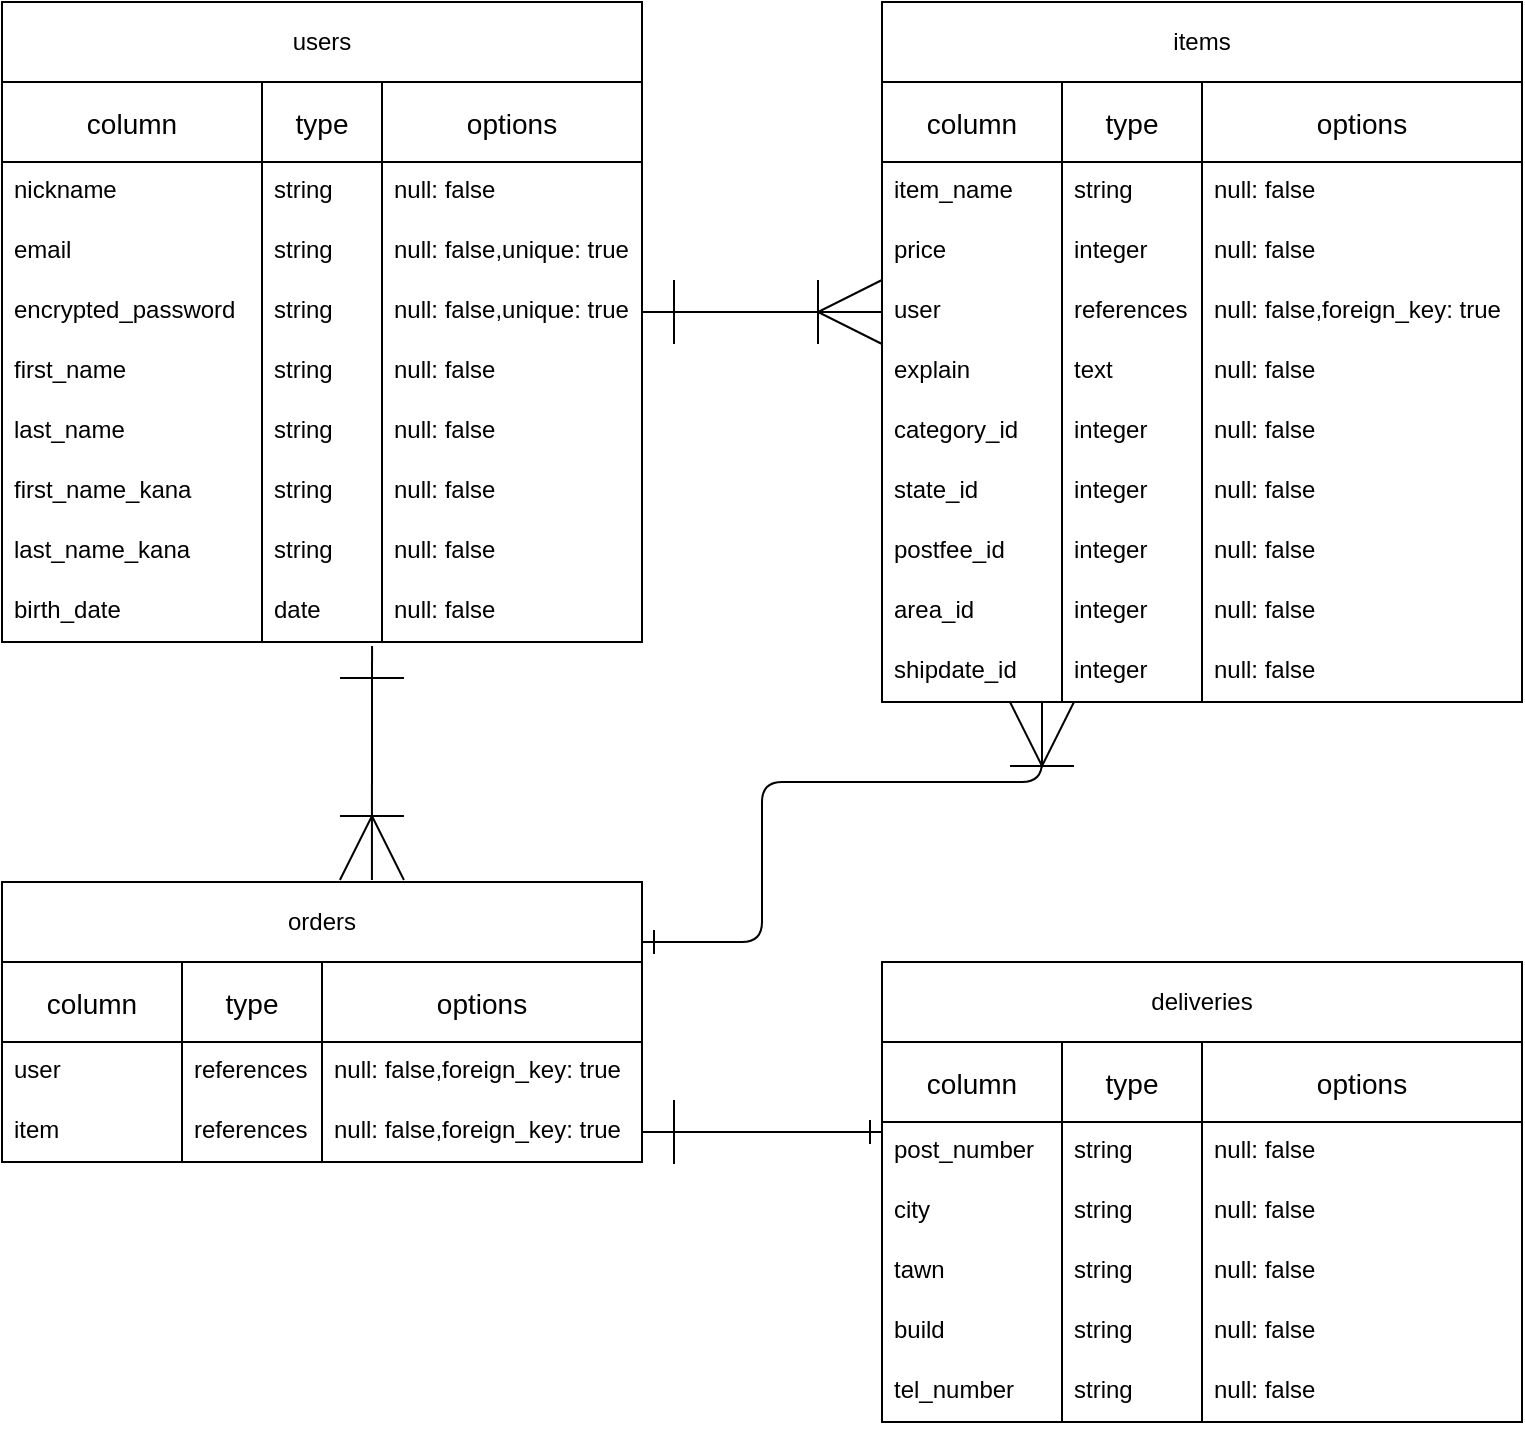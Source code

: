<mxfile>
    <diagram id="IiIE51ONClDgoYbZXVTl" name="ページ1">
        <mxGraphModel dx="348" dy="769" grid="1" gridSize="10" guides="0" tooltips="1" connect="1" arrows="1" fold="1" page="1" pageScale="1" pageWidth="827" pageHeight="1169" math="0" shadow="0">
            <root>
                <object label="" id="0">
                    <mxCell/>
                </object>
                <mxCell id="1" parent="0"/>
                <mxCell id="36" value="column" style="swimlane;fontStyle=0;childLayout=stackLayout;horizontal=1;startSize=40;horizontalStack=0;resizeParent=1;resizeParentMax=0;resizeLast=0;collapsible=1;marginBottom=0;align=center;fontSize=14;" parent="1" vertex="1">
                    <mxGeometry x="40" y="160" width="130" height="280" as="geometry">
                        <mxRectangle x="40" y="280" width="50" height="40" as="alternateBounds"/>
                    </mxGeometry>
                </mxCell>
                <mxCell id="37" value="nickname" style="text;strokeColor=none;fillColor=none;spacingLeft=4;spacingRight=4;overflow=hidden;rotatable=0;points=[[0,0.5],[1,0.5]];portConstraint=eastwest;fontSize=12;" parent="36" vertex="1">
                    <mxGeometry y="40" width="130" height="30" as="geometry"/>
                </mxCell>
                <mxCell id="38" value="email" style="text;strokeColor=none;fillColor=none;spacingLeft=4;spacingRight=4;overflow=hidden;rotatable=0;points=[[0,0.5],[1,0.5]];portConstraint=eastwest;fontSize=12;" parent="36" vertex="1">
                    <mxGeometry y="70" width="130" height="30" as="geometry"/>
                </mxCell>
                <mxCell id="60" value="encrypted_password" style="text;strokeColor=none;fillColor=none;spacingLeft=4;spacingRight=4;overflow=hidden;rotatable=0;points=[[0,0.5],[1,0.5]];portConstraint=eastwest;fontSize=12;" parent="36" vertex="1">
                    <mxGeometry y="100" width="130" height="30" as="geometry"/>
                </mxCell>
                <mxCell id="39" value="first_name" style="text;strokeColor=none;fillColor=none;spacingLeft=4;spacingRight=4;overflow=hidden;rotatable=0;points=[[0,0.5],[1,0.5]];portConstraint=eastwest;fontSize=12;" parent="36" vertex="1">
                    <mxGeometry y="130" width="130" height="30" as="geometry"/>
                </mxCell>
                <mxCell id="64" value="last_name" style="text;strokeColor=none;fillColor=none;spacingLeft=4;spacingRight=4;overflow=hidden;rotatable=0;points=[[0,0.5],[1,0.5]];portConstraint=eastwest;fontSize=12;" parent="36" vertex="1">
                    <mxGeometry y="160" width="130" height="30" as="geometry"/>
                </mxCell>
                <mxCell id="63" value="first_name_kana" style="text;strokeColor=none;fillColor=none;spacingLeft=4;spacingRight=4;overflow=hidden;rotatable=0;points=[[0,0.5],[1,0.5]];portConstraint=eastwest;fontSize=12;" parent="36" vertex="1">
                    <mxGeometry y="190" width="130" height="30" as="geometry"/>
                </mxCell>
                <mxCell id="62" value="last_name_kana" style="text;strokeColor=none;fillColor=none;spacingLeft=4;spacingRight=4;overflow=hidden;rotatable=0;points=[[0,0.5],[1,0.5]];portConstraint=eastwest;fontSize=12;" parent="36" vertex="1">
                    <mxGeometry y="220" width="130" height="30" as="geometry"/>
                </mxCell>
                <mxCell id="66" value="birth_date" style="text;strokeColor=none;fillColor=none;spacingLeft=4;spacingRight=4;overflow=hidden;rotatable=0;points=[[0,0.5],[1,0.5]];portConstraint=eastwest;fontSize=12;" parent="36" vertex="1">
                    <mxGeometry y="250" width="130" height="30" as="geometry"/>
                </mxCell>
                <mxCell id="71" value="type" style="swimlane;fontStyle=0;childLayout=stackLayout;horizontal=1;startSize=40;horizontalStack=0;resizeParent=1;resizeParentMax=0;resizeLast=0;collapsible=1;marginBottom=0;align=center;fontSize=14;" parent="1" vertex="1">
                    <mxGeometry x="170" y="160" width="60" height="280" as="geometry">
                        <mxRectangle x="170" y="280" width="50" height="40" as="alternateBounds"/>
                    </mxGeometry>
                </mxCell>
                <mxCell id="72" value="string" style="text;strokeColor=none;fillColor=none;spacingLeft=4;spacingRight=4;overflow=hidden;rotatable=0;points=[[0,0.5],[1,0.5]];portConstraint=eastwest;fontSize=12;" parent="71" vertex="1">
                    <mxGeometry y="40" width="60" height="30" as="geometry"/>
                </mxCell>
                <mxCell id="73" value="string    " style="text;strokeColor=none;fillColor=none;spacingLeft=4;spacingRight=4;overflow=hidden;rotatable=0;points=[[0,0.5],[1,0.5]];portConstraint=eastwest;fontSize=12;" parent="71" vertex="1">
                    <mxGeometry y="70" width="60" height="30" as="geometry"/>
                </mxCell>
                <mxCell id="74" value="string" style="text;strokeColor=none;fillColor=none;spacingLeft=4;spacingRight=4;overflow=hidden;rotatable=0;points=[[0,0.5],[1,0.5]];portConstraint=eastwest;fontSize=12;" parent="71" vertex="1">
                    <mxGeometry y="100" width="60" height="30" as="geometry"/>
                </mxCell>
                <mxCell id="75" value="string" style="text;strokeColor=none;fillColor=none;spacingLeft=4;spacingRight=4;overflow=hidden;rotatable=0;points=[[0,0.5],[1,0.5]];portConstraint=eastwest;fontSize=12;" parent="71" vertex="1">
                    <mxGeometry y="130" width="60" height="30" as="geometry"/>
                </mxCell>
                <mxCell id="76" value="string" style="text;strokeColor=none;fillColor=none;spacingLeft=4;spacingRight=4;overflow=hidden;rotatable=0;points=[[0,0.5],[1,0.5]];portConstraint=eastwest;fontSize=12;" parent="71" vertex="1">
                    <mxGeometry y="160" width="60" height="30" as="geometry"/>
                </mxCell>
                <mxCell id="77" value="string" style="text;strokeColor=none;fillColor=none;spacingLeft=4;spacingRight=4;overflow=hidden;rotatable=0;points=[[0,0.5],[1,0.5]];portConstraint=eastwest;fontSize=12;" parent="71" vertex="1">
                    <mxGeometry y="190" width="60" height="30" as="geometry"/>
                </mxCell>
                <mxCell id="78" value="string" style="text;strokeColor=none;fillColor=none;spacingLeft=4;spacingRight=4;overflow=hidden;rotatable=0;points=[[0,0.5],[1,0.5]];portConstraint=eastwest;fontSize=12;" parent="71" vertex="1">
                    <mxGeometry y="220" width="60" height="30" as="geometry"/>
                </mxCell>
                <mxCell id="79" value="date" style="text;strokeColor=none;fillColor=none;spacingLeft=4;spacingRight=4;overflow=hidden;rotatable=0;points=[[0,0.5],[1,0.5]];portConstraint=eastwest;fontSize=12;" parent="71" vertex="1">
                    <mxGeometry y="250" width="60" height="30" as="geometry"/>
                </mxCell>
                <mxCell id="80" value="options" style="swimlane;fontStyle=0;childLayout=stackLayout;horizontal=1;startSize=40;horizontalStack=0;resizeParent=1;resizeParentMax=0;resizeLast=0;collapsible=1;marginBottom=0;align=center;fontSize=14;" parent="1" vertex="1">
                    <mxGeometry x="230" y="160" width="130" height="280" as="geometry">
                        <mxRectangle x="40" y="280" width="50" height="40" as="alternateBounds"/>
                    </mxGeometry>
                </mxCell>
                <mxCell id="81" value="null: false" style="text;strokeColor=none;fillColor=none;spacingLeft=4;spacingRight=4;overflow=hidden;rotatable=0;points=[[0,0.5],[1,0.5]];portConstraint=eastwest;fontSize=12;" parent="80" vertex="1">
                    <mxGeometry y="40" width="130" height="30" as="geometry"/>
                </mxCell>
                <mxCell id="82" value="null: false,unique: true" style="text;strokeColor=none;fillColor=none;spacingLeft=4;spacingRight=4;overflow=hidden;rotatable=0;points=[[0,0.5],[1,0.5]];portConstraint=eastwest;fontSize=12;" parent="80" vertex="1">
                    <mxGeometry y="70" width="130" height="30" as="geometry"/>
                </mxCell>
                <mxCell id="89" value="null: false,unique: true" style="text;strokeColor=none;fillColor=none;spacingLeft=4;spacingRight=4;overflow=hidden;rotatable=0;points=[[0,0.5],[1,0.5]];portConstraint=eastwest;fontSize=12;" parent="80" vertex="1">
                    <mxGeometry y="100" width="130" height="30" as="geometry"/>
                </mxCell>
                <mxCell id="84" value="null: false" style="text;strokeColor=none;fillColor=none;spacingLeft=4;spacingRight=4;overflow=hidden;rotatable=0;points=[[0,0.5],[1,0.5]];portConstraint=eastwest;fontSize=12;" parent="80" vertex="1">
                    <mxGeometry y="130" width="130" height="30" as="geometry"/>
                </mxCell>
                <mxCell id="85" value="null: false" style="text;strokeColor=none;fillColor=none;spacingLeft=4;spacingRight=4;overflow=hidden;rotatable=0;points=[[0,0.5],[1,0.5]];portConstraint=eastwest;fontSize=12;" parent="80" vertex="1">
                    <mxGeometry y="160" width="130" height="30" as="geometry"/>
                </mxCell>
                <mxCell id="86" value="null: false" style="text;strokeColor=none;fillColor=none;spacingLeft=4;spacingRight=4;overflow=hidden;rotatable=0;points=[[0,0.5],[1,0.5]];portConstraint=eastwest;fontSize=12;" parent="80" vertex="1">
                    <mxGeometry y="190" width="130" height="30" as="geometry"/>
                </mxCell>
                <mxCell id="87" value="null: false" style="text;strokeColor=none;fillColor=none;spacingLeft=4;spacingRight=4;overflow=hidden;rotatable=0;points=[[0,0.5],[1,0.5]];portConstraint=eastwest;fontSize=12;" parent="80" vertex="1">
                    <mxGeometry y="220" width="130" height="30" as="geometry"/>
                </mxCell>
                <mxCell id="88" value="null: false" style="text;strokeColor=none;fillColor=none;spacingLeft=4;spacingRight=4;overflow=hidden;rotatable=0;points=[[0,0.5],[1,0.5]];portConstraint=eastwest;fontSize=12;" parent="80" vertex="1">
                    <mxGeometry y="250" width="130" height="30" as="geometry"/>
                </mxCell>
                <mxCell id="90" value="users" style="whiteSpace=wrap;html=1;align=center;" parent="1" vertex="1">
                    <mxGeometry x="40" y="120" width="320" height="40" as="geometry"/>
                </mxCell>
                <mxCell id="91" value="items" style="whiteSpace=wrap;html=1;align=center;" parent="1" vertex="1">
                    <mxGeometry x="480" y="120" width="320" height="40" as="geometry"/>
                </mxCell>
                <mxCell id="92" value="column" style="swimlane;fontStyle=0;childLayout=stackLayout;horizontal=1;startSize=40;horizontalStack=0;resizeParent=1;resizeParentMax=0;resizeLast=0;collapsible=1;marginBottom=0;align=center;fontSize=14;" parent="1" vertex="1">
                    <mxGeometry x="480" y="160" width="90" height="310" as="geometry">
                        <mxRectangle x="40" y="280" width="50" height="40" as="alternateBounds"/>
                    </mxGeometry>
                </mxCell>
                <mxCell id="93" value="item_name" style="text;strokeColor=none;fillColor=none;spacingLeft=4;spacingRight=4;overflow=hidden;rotatable=0;points=[[0,0.5],[1,0.5]];portConstraint=eastwest;fontSize=12;" parent="92" vertex="1">
                    <mxGeometry y="40" width="90" height="30" as="geometry"/>
                </mxCell>
                <mxCell id="94" value="price" style="text;strokeColor=none;fillColor=none;spacingLeft=4;spacingRight=4;overflow=hidden;rotatable=0;points=[[0,0.5],[1,0.5]];portConstraint=eastwest;fontSize=12;" parent="92" vertex="1">
                    <mxGeometry y="70" width="90" height="30" as="geometry"/>
                </mxCell>
                <mxCell id="147" value="user " style="text;strokeColor=none;fillColor=none;spacingLeft=4;spacingRight=4;overflow=hidden;rotatable=0;points=[[0,0.5],[1,0.5]];portConstraint=eastwest;fontSize=12;" parent="92" vertex="1">
                    <mxGeometry y="100" width="90" height="30" as="geometry"/>
                </mxCell>
                <mxCell id="213" value="explain " style="text;strokeColor=none;fillColor=none;spacingLeft=4;spacingRight=4;overflow=hidden;rotatable=0;points=[[0,0.5],[1,0.5]];portConstraint=eastwest;fontSize=12;" parent="92" vertex="1">
                    <mxGeometry y="130" width="90" height="30" as="geometry"/>
                </mxCell>
                <mxCell id="152" value="category_id" style="text;strokeColor=none;fillColor=none;spacingLeft=4;spacingRight=4;overflow=hidden;rotatable=0;points=[[0,0.5],[1,0.5]];portConstraint=eastwest;fontSize=12;" parent="92" vertex="1">
                    <mxGeometry y="160" width="90" height="30" as="geometry"/>
                </mxCell>
                <mxCell id="151" value="state_id" style="text;strokeColor=none;fillColor=none;spacingLeft=4;spacingRight=4;overflow=hidden;rotatable=0;points=[[0,0.5],[1,0.5]];portConstraint=eastwest;fontSize=12;" parent="92" vertex="1">
                    <mxGeometry y="190" width="90" height="30" as="geometry"/>
                </mxCell>
                <mxCell id="220" value="postfee_id" style="text;strokeColor=none;fillColor=none;spacingLeft=4;spacingRight=4;overflow=hidden;rotatable=0;points=[[0,0.5],[1,0.5]];portConstraint=eastwest;fontSize=12;" vertex="1" parent="92">
                    <mxGeometry y="220" width="90" height="30" as="geometry"/>
                </mxCell>
                <mxCell id="150" value="area_id" style="text;strokeColor=none;fillColor=none;spacingLeft=4;spacingRight=4;overflow=hidden;rotatable=0;points=[[0,0.5],[1,0.5]];portConstraint=eastwest;fontSize=12;" parent="92" vertex="1">
                    <mxGeometry y="250" width="90" height="30" as="geometry"/>
                </mxCell>
                <mxCell id="149" value="shipdate_id" style="text;strokeColor=none;fillColor=none;spacingLeft=4;spacingRight=4;overflow=hidden;rotatable=0;points=[[0,0.5],[1,0.5]];portConstraint=eastwest;fontSize=12;" parent="92" vertex="1">
                    <mxGeometry y="280" width="90" height="30" as="geometry"/>
                </mxCell>
                <mxCell id="101" value="type" style="swimlane;fontStyle=0;childLayout=stackLayout;horizontal=1;startSize=40;horizontalStack=0;resizeParent=1;resizeParentMax=0;resizeLast=0;collapsible=1;marginBottom=0;align=center;fontSize=14;" parent="1" vertex="1">
                    <mxGeometry x="570" y="160" width="70" height="310" as="geometry">
                        <mxRectangle x="610" y="160" width="50" height="40" as="alternateBounds"/>
                    </mxGeometry>
                </mxCell>
                <mxCell id="102" value="string" style="text;strokeColor=none;fillColor=none;spacingLeft=4;spacingRight=4;overflow=hidden;rotatable=0;points=[[0,0.5],[1,0.5]];portConstraint=eastwest;fontSize=12;" parent="101" vertex="1">
                    <mxGeometry y="40" width="70" height="30" as="geometry"/>
                </mxCell>
                <mxCell id="103" value="integer" style="text;strokeColor=none;fillColor=none;spacingLeft=4;spacingRight=4;overflow=hidden;rotatable=0;points=[[0,0.5],[1,0.5]];portConstraint=eastwest;fontSize=12;" parent="101" vertex="1">
                    <mxGeometry y="70" width="70" height="30" as="geometry"/>
                </mxCell>
                <mxCell id="158" value="references" style="text;strokeColor=none;fillColor=none;spacingLeft=4;spacingRight=4;overflow=hidden;rotatable=0;points=[[0,0.5],[1,0.5]];portConstraint=eastwest;fontSize=12;" parent="101" vertex="1">
                    <mxGeometry y="100" width="70" height="30" as="geometry"/>
                </mxCell>
                <mxCell id="214" value="text" style="text;strokeColor=none;fillColor=none;spacingLeft=4;spacingRight=4;overflow=hidden;rotatable=0;points=[[0,0.5],[1,0.5]];portConstraint=eastwest;fontSize=12;" parent="101" vertex="1">
                    <mxGeometry y="130" width="70" height="30" as="geometry"/>
                </mxCell>
                <mxCell id="157" value="integer" style="text;strokeColor=none;fillColor=none;spacingLeft=4;spacingRight=4;overflow=hidden;rotatable=0;points=[[0,0.5],[1,0.5]];portConstraint=eastwest;fontSize=12;" parent="101" vertex="1">
                    <mxGeometry y="160" width="70" height="30" as="geometry"/>
                </mxCell>
                <mxCell id="156" value="integer" style="text;strokeColor=none;fillColor=none;spacingLeft=4;spacingRight=4;overflow=hidden;rotatable=0;points=[[0,0.5],[1,0.5]];portConstraint=eastwest;fontSize=12;" parent="101" vertex="1">
                    <mxGeometry y="190" width="70" height="30" as="geometry"/>
                </mxCell>
                <mxCell id="221" value="integer" style="text;strokeColor=none;fillColor=none;spacingLeft=4;spacingRight=4;overflow=hidden;rotatable=0;points=[[0,0.5],[1,0.5]];portConstraint=eastwest;fontSize=12;" vertex="1" parent="101">
                    <mxGeometry y="220" width="70" height="30" as="geometry"/>
                </mxCell>
                <mxCell id="155" value="integer" style="text;strokeColor=none;fillColor=none;spacingLeft=4;spacingRight=4;overflow=hidden;rotatable=0;points=[[0,0.5],[1,0.5]];portConstraint=eastwest;fontSize=12;" parent="101" vertex="1">
                    <mxGeometry y="250" width="70" height="30" as="geometry"/>
                </mxCell>
                <mxCell id="154" value="integer" style="text;strokeColor=none;fillColor=none;spacingLeft=4;spacingRight=4;overflow=hidden;rotatable=0;points=[[0,0.5],[1,0.5]];portConstraint=eastwest;fontSize=12;" parent="101" vertex="1">
                    <mxGeometry y="280" width="70" height="30" as="geometry"/>
                </mxCell>
                <mxCell id="110" value="options" style="swimlane;fontStyle=0;childLayout=stackLayout;horizontal=1;startSize=40;horizontalStack=0;resizeParent=1;resizeParentMax=0;resizeLast=0;collapsible=1;marginBottom=0;align=center;fontSize=14;" parent="1" vertex="1">
                    <mxGeometry x="640" y="160" width="160" height="310" as="geometry">
                        <mxRectangle x="40" y="280" width="50" height="40" as="alternateBounds"/>
                    </mxGeometry>
                </mxCell>
                <mxCell id="111" value="null: false" style="text;strokeColor=none;fillColor=none;spacingLeft=4;spacingRight=4;overflow=hidden;rotatable=0;points=[[0,0.5],[1,0.5]];portConstraint=eastwest;fontSize=12;" parent="110" vertex="1">
                    <mxGeometry y="40" width="160" height="30" as="geometry"/>
                </mxCell>
                <mxCell id="112" value="null: false" style="text;strokeColor=none;fillColor=none;spacingLeft=4;spacingRight=4;overflow=hidden;rotatable=0;points=[[0,0.5],[1,0.5]];portConstraint=eastwest;fontSize=12;" parent="110" vertex="1">
                    <mxGeometry y="70" width="160" height="30" as="geometry"/>
                </mxCell>
                <mxCell id="164" value="null: false,foreign_key: true" style="text;strokeColor=none;fillColor=none;spacingLeft=4;spacingRight=4;overflow=hidden;rotatable=0;points=[[0,0.5],[1,0.5]];portConstraint=eastwest;fontSize=12;" parent="110" vertex="1">
                    <mxGeometry y="100" width="160" height="30" as="geometry"/>
                </mxCell>
                <mxCell id="215" value="null: false" style="text;strokeColor=none;fillColor=none;spacingLeft=4;spacingRight=4;overflow=hidden;rotatable=0;points=[[0,0.5],[1,0.5]];portConstraint=eastwest;fontSize=12;" parent="110" vertex="1">
                    <mxGeometry y="130" width="160" height="30" as="geometry"/>
                </mxCell>
                <mxCell id="163" value="null: false" style="text;strokeColor=none;fillColor=none;spacingLeft=4;spacingRight=4;overflow=hidden;rotatable=0;points=[[0,0.5],[1,0.5]];portConstraint=eastwest;fontSize=12;" parent="110" vertex="1">
                    <mxGeometry y="160" width="160" height="30" as="geometry"/>
                </mxCell>
                <mxCell id="162" value="null: false" style="text;strokeColor=none;fillColor=none;spacingLeft=4;spacingRight=4;overflow=hidden;rotatable=0;points=[[0,0.5],[1,0.5]];portConstraint=eastwest;fontSize=12;" parent="110" vertex="1">
                    <mxGeometry y="190" width="160" height="30" as="geometry"/>
                </mxCell>
                <mxCell id="222" value="null: false" style="text;strokeColor=none;fillColor=none;spacingLeft=4;spacingRight=4;overflow=hidden;rotatable=0;points=[[0,0.5],[1,0.5]];portConstraint=eastwest;fontSize=12;" vertex="1" parent="110">
                    <mxGeometry y="220" width="160" height="30" as="geometry"/>
                </mxCell>
                <mxCell id="161" value="null: false" style="text;strokeColor=none;fillColor=none;spacingLeft=4;spacingRight=4;overflow=hidden;rotatable=0;points=[[0,0.5],[1,0.5]];portConstraint=eastwest;fontSize=12;" parent="110" vertex="1">
                    <mxGeometry y="250" width="160" height="30" as="geometry"/>
                </mxCell>
                <mxCell id="160" value="null: false" style="text;strokeColor=none;fillColor=none;spacingLeft=4;spacingRight=4;overflow=hidden;rotatable=0;points=[[0,0.5],[1,0.5]];portConstraint=eastwest;fontSize=12;" parent="110" vertex="1">
                    <mxGeometry y="280" width="160" height="30" as="geometry"/>
                </mxCell>
                <mxCell id="120" value="orders" style="whiteSpace=wrap;html=1;align=center;" parent="1" vertex="1">
                    <mxGeometry x="40" y="560" width="320" height="40" as="geometry"/>
                </mxCell>
                <mxCell id="121" value="column" style="swimlane;fontStyle=0;childLayout=stackLayout;horizontal=1;startSize=40;horizontalStack=0;resizeParent=1;resizeParentMax=0;resizeLast=0;collapsible=1;marginBottom=0;align=center;fontSize=14;" parent="1" vertex="1">
                    <mxGeometry x="40" y="600" width="90" height="100" as="geometry">
                        <mxRectangle x="40" y="280" width="50" height="40" as="alternateBounds"/>
                    </mxGeometry>
                </mxCell>
                <mxCell id="123" value="user" style="text;strokeColor=none;fillColor=none;spacingLeft=4;spacingRight=4;overflow=hidden;rotatable=0;points=[[0,0.5],[1,0.5]];portConstraint=eastwest;fontSize=12;" parent="121" vertex="1">
                    <mxGeometry y="40" width="90" height="30" as="geometry"/>
                </mxCell>
                <mxCell id="124" value="item" style="text;strokeColor=none;fillColor=none;spacingLeft=4;spacingRight=4;overflow=hidden;rotatable=0;points=[[0,0.5],[1,0.5]];portConstraint=eastwest;fontSize=12;" parent="121" vertex="1">
                    <mxGeometry y="70" width="90" height="30" as="geometry"/>
                </mxCell>
                <mxCell id="125" value="type" style="swimlane;fontStyle=0;childLayout=stackLayout;horizontal=1;startSize=40;horizontalStack=0;resizeParent=1;resizeParentMax=0;resizeLast=0;collapsible=1;marginBottom=0;align=center;fontSize=14;" parent="1" vertex="1">
                    <mxGeometry x="130" y="600" width="70" height="100" as="geometry">
                        <mxRectangle x="610" y="160" width="50" height="40" as="alternateBounds"/>
                    </mxGeometry>
                </mxCell>
                <mxCell id="127" value="references" style="text;strokeColor=none;fillColor=none;spacingLeft=4;spacingRight=4;overflow=hidden;rotatable=0;points=[[0,0.5],[1,0.5]];portConstraint=eastwest;fontSize=12;" parent="125" vertex="1">
                    <mxGeometry y="40" width="70" height="30" as="geometry"/>
                </mxCell>
                <mxCell id="128" value="references" style="text;strokeColor=none;fillColor=none;spacingLeft=4;spacingRight=4;overflow=hidden;rotatable=0;points=[[0,0.5],[1,0.5]];portConstraint=eastwest;fontSize=12;" parent="125" vertex="1">
                    <mxGeometry y="70" width="70" height="30" as="geometry"/>
                </mxCell>
                <mxCell id="129" value="options" style="swimlane;fontStyle=0;childLayout=stackLayout;horizontal=1;startSize=40;horizontalStack=0;resizeParent=1;resizeParentMax=0;resizeLast=0;collapsible=1;marginBottom=0;align=center;fontSize=14;" parent="1" vertex="1">
                    <mxGeometry x="200" y="600" width="160" height="100" as="geometry">
                        <mxRectangle x="40" y="280" width="50" height="40" as="alternateBounds"/>
                    </mxGeometry>
                </mxCell>
                <mxCell id="131" value="null: false,foreign_key: true" style="text;strokeColor=none;fillColor=none;spacingLeft=4;spacingRight=4;overflow=hidden;rotatable=0;points=[[0,0.5],[1,0.5]];portConstraint=eastwest;fontSize=12;" parent="129" vertex="1">
                    <mxGeometry y="40" width="160" height="30" as="geometry"/>
                </mxCell>
                <mxCell id="132" value="null: false,foreign_key: true" style="text;strokeColor=none;fillColor=none;spacingLeft=4;spacingRight=4;overflow=hidden;rotatable=0;points=[[0,0.5],[1,0.5]];portConstraint=eastwest;fontSize=12;" parent="129" vertex="1">
                    <mxGeometry y="70" width="160" height="30" as="geometry"/>
                </mxCell>
                <mxCell id="139" value="" style="edgeStyle=entityRelationEdgeStyle;fontSize=12;html=1;endArrow=ERoneToMany;startArrow=ERone;endSize=30;entryX=0;entryY=0.5;entryDx=0;entryDy=0;targetPerimeterSpacing=0;startSize=30;exitX=1;exitY=0.5;exitDx=0;exitDy=0;startFill=0;" parent="1" source="89" target="147" edge="1">
                    <mxGeometry width="100" height="100" relative="1" as="geometry">
                        <mxPoint x="360" y="360" as="sourcePoint"/>
                        <mxPoint x="460" y="260" as="targetPoint"/>
                    </mxGeometry>
                </mxCell>
                <mxCell id="177" value="column" style="swimlane;fontStyle=0;childLayout=stackLayout;horizontal=1;startSize=40;horizontalStack=0;resizeParent=1;resizeParentMax=0;resizeLast=0;collapsible=1;marginBottom=0;align=center;fontSize=14;" parent="1" vertex="1">
                    <mxGeometry x="480" y="640" width="90" height="190" as="geometry">
                        <mxRectangle x="40" y="280" width="50" height="40" as="alternateBounds"/>
                    </mxGeometry>
                </mxCell>
                <mxCell id="178" value="post_number" style="text;strokeColor=none;fillColor=none;spacingLeft=4;spacingRight=4;overflow=hidden;rotatable=0;points=[[0,0.5],[1,0.5]];portConstraint=eastwest;fontSize=12;" parent="177" vertex="1">
                    <mxGeometry y="40" width="90" height="30" as="geometry"/>
                </mxCell>
                <mxCell id="180" value="city" style="text;strokeColor=none;fillColor=none;spacingLeft=4;spacingRight=4;overflow=hidden;rotatable=0;points=[[0,0.5],[1,0.5]];portConstraint=eastwest;fontSize=12;" parent="177" vertex="1">
                    <mxGeometry y="70" width="90" height="30" as="geometry"/>
                </mxCell>
                <mxCell id="181" value="tawn" style="text;strokeColor=none;fillColor=none;spacingLeft=4;spacingRight=4;overflow=hidden;rotatable=0;points=[[0,0.5],[1,0.5]];portConstraint=eastwest;fontSize=12;" parent="177" vertex="1">
                    <mxGeometry y="100" width="90" height="30" as="geometry"/>
                </mxCell>
                <mxCell id="216" value="build" style="text;strokeColor=none;fillColor=none;spacingLeft=4;spacingRight=4;overflow=hidden;rotatable=0;points=[[0,0.5],[1,0.5]];portConstraint=eastwest;fontSize=12;" parent="177" vertex="1">
                    <mxGeometry y="130" width="90" height="30" as="geometry"/>
                </mxCell>
                <mxCell id="182" value="tel_number" style="text;strokeColor=none;fillColor=none;spacingLeft=4;spacingRight=4;overflow=hidden;rotatable=0;points=[[0,0.5],[1,0.5]];portConstraint=eastwest;fontSize=12;" parent="177" vertex="1">
                    <mxGeometry y="160" width="90" height="30" as="geometry"/>
                </mxCell>
                <mxCell id="186" value="deliveries" style="whiteSpace=wrap;html=1;align=center;" parent="1" vertex="1">
                    <mxGeometry x="480" y="600" width="320" height="40" as="geometry"/>
                </mxCell>
                <mxCell id="187" value="type" style="swimlane;fontStyle=0;childLayout=stackLayout;horizontal=1;startSize=40;horizontalStack=0;resizeParent=1;resizeParentMax=0;resizeLast=0;collapsible=1;marginBottom=0;align=center;fontSize=14;" parent="1" vertex="1">
                    <mxGeometry x="570" y="640" width="70" height="190" as="geometry">
                        <mxRectangle x="610" y="160" width="50" height="40" as="alternateBounds"/>
                    </mxGeometry>
                </mxCell>
                <mxCell id="188" value="string" style="text;strokeColor=none;fillColor=none;spacingLeft=4;spacingRight=4;overflow=hidden;rotatable=0;points=[[0,0.5],[1,0.5]];portConstraint=eastwest;fontSize=12;" parent="187" vertex="1">
                    <mxGeometry y="40" width="70" height="30" as="geometry"/>
                </mxCell>
                <mxCell id="190" value="string" style="text;strokeColor=none;fillColor=none;spacingLeft=4;spacingRight=4;overflow=hidden;rotatable=0;points=[[0,0.5],[1,0.5]];portConstraint=eastwest;fontSize=12;" parent="187" vertex="1">
                    <mxGeometry y="70" width="70" height="30" as="geometry"/>
                </mxCell>
                <mxCell id="191" value="string" style="text;strokeColor=none;fillColor=none;spacingLeft=4;spacingRight=4;overflow=hidden;rotatable=0;points=[[0,0.5],[1,0.5]];portConstraint=eastwest;fontSize=12;" parent="187" vertex="1">
                    <mxGeometry y="100" width="70" height="30" as="geometry"/>
                </mxCell>
                <mxCell id="217" value="string" style="text;strokeColor=none;fillColor=none;spacingLeft=4;spacingRight=4;overflow=hidden;rotatable=0;points=[[0,0.5],[1,0.5]];portConstraint=eastwest;fontSize=12;" parent="187" vertex="1">
                    <mxGeometry y="130" width="70" height="30" as="geometry"/>
                </mxCell>
                <mxCell id="192" value="string" style="text;strokeColor=none;fillColor=none;spacingLeft=4;spacingRight=4;overflow=hidden;rotatable=0;points=[[0,0.5],[1,0.5]];portConstraint=eastwest;fontSize=12;" parent="187" vertex="1">
                    <mxGeometry y="160" width="70" height="30" as="geometry"/>
                </mxCell>
                <mxCell id="196" value="options" style="swimlane;fontStyle=0;childLayout=stackLayout;horizontal=1;startSize=40;horizontalStack=0;resizeParent=1;resizeParentMax=0;resizeLast=0;collapsible=1;marginBottom=0;align=center;fontSize=14;" parent="1" vertex="1">
                    <mxGeometry x="640" y="640" width="160" height="190" as="geometry">
                        <mxRectangle x="40" y="280" width="50" height="40" as="alternateBounds"/>
                    </mxGeometry>
                </mxCell>
                <mxCell id="197" value="null: false" style="text;strokeColor=none;fillColor=none;spacingLeft=4;spacingRight=4;overflow=hidden;rotatable=0;points=[[0,0.5],[1,0.5]];portConstraint=eastwest;fontSize=12;" parent="196" vertex="1">
                    <mxGeometry y="40" width="160" height="30" as="geometry"/>
                </mxCell>
                <mxCell id="199" value="null: false" style="text;strokeColor=none;fillColor=none;spacingLeft=4;spacingRight=4;overflow=hidden;rotatable=0;points=[[0,0.5],[1,0.5]];portConstraint=eastwest;fontSize=12;" parent="196" vertex="1">
                    <mxGeometry y="70" width="160" height="30" as="geometry"/>
                </mxCell>
                <mxCell id="200" value="null: false" style="text;strokeColor=none;fillColor=none;spacingLeft=4;spacingRight=4;overflow=hidden;rotatable=0;points=[[0,0.5],[1,0.5]];portConstraint=eastwest;fontSize=12;" parent="196" vertex="1">
                    <mxGeometry y="100" width="160" height="30" as="geometry"/>
                </mxCell>
                <mxCell id="218" value="null: false" style="text;strokeColor=none;fillColor=none;spacingLeft=4;spacingRight=4;overflow=hidden;rotatable=0;points=[[0,0.5],[1,0.5]];portConstraint=eastwest;fontSize=12;" parent="196" vertex="1">
                    <mxGeometry y="130" width="160" height="30" as="geometry"/>
                </mxCell>
                <mxCell id="201" value="null: false" style="text;strokeColor=none;fillColor=none;spacingLeft=4;spacingRight=4;overflow=hidden;rotatable=0;points=[[0,0.5],[1,0.5]];portConstraint=eastwest;fontSize=12;" parent="196" vertex="1">
                    <mxGeometry y="160" width="160" height="30" as="geometry"/>
                </mxCell>
                <mxCell id="206" value="" style="fontSize=12;html=1;endArrow=ERoneToMany;startArrow=ERone;endSize=30;targetPerimeterSpacing=0;startSize=30;exitX=0.917;exitY=1.067;exitDx=0;exitDy=0;exitPerimeter=0;entryX=0.578;entryY=-0.025;entryDx=0;entryDy=0;entryPerimeter=0;startFill=0;" parent="1" source="79" target="120" edge="1">
                    <mxGeometry width="100" height="100" relative="1" as="geometry">
                        <mxPoint x="230" y="490" as="sourcePoint"/>
                        <mxPoint x="225" y="550" as="targetPoint"/>
                    </mxGeometry>
                </mxCell>
                <mxCell id="208" style="edgeStyle=none;html=1;startArrow=ERone;startFill=0;endArrow=ERone;endFill=0;sourcePerimeterSpacing=0;startSize=30;endSize=10;targetPerimeterSpacing=0;exitX=1;exitY=0.5;exitDx=0;exitDy=0;exitPerimeter=0;" parent="1" edge="1" source="132">
                    <mxGeometry relative="1" as="geometry">
                        <mxPoint x="370" y="685" as="sourcePoint"/>
                        <mxPoint x="480" y="685" as="targetPoint"/>
                    </mxGeometry>
                </mxCell>
                <mxCell id="209" value="" style="fontSize=12;html=1;endArrow=ERoneToMany;startArrow=ERone;endSize=30;targetPerimeterSpacing=0;startSize=10;exitX=1;exitY=0.75;exitDx=0;exitDy=0;startFill=0;edgeStyle=orthogonalEdgeStyle;" parent="1" source="120" edge="1">
                    <mxGeometry width="100" height="100" relative="1" as="geometry">
                        <mxPoint x="330" y="490" as="sourcePoint"/>
                        <mxPoint x="560" y="470" as="targetPoint"/>
                        <Array as="points">
                            <mxPoint x="420" y="590"/>
                            <mxPoint x="420" y="510"/>
                            <mxPoint x="560" y="510"/>
                        </Array>
                    </mxGeometry>
                </mxCell>
            </root>
        </mxGraphModel>
    </diagram>
</mxfile>
